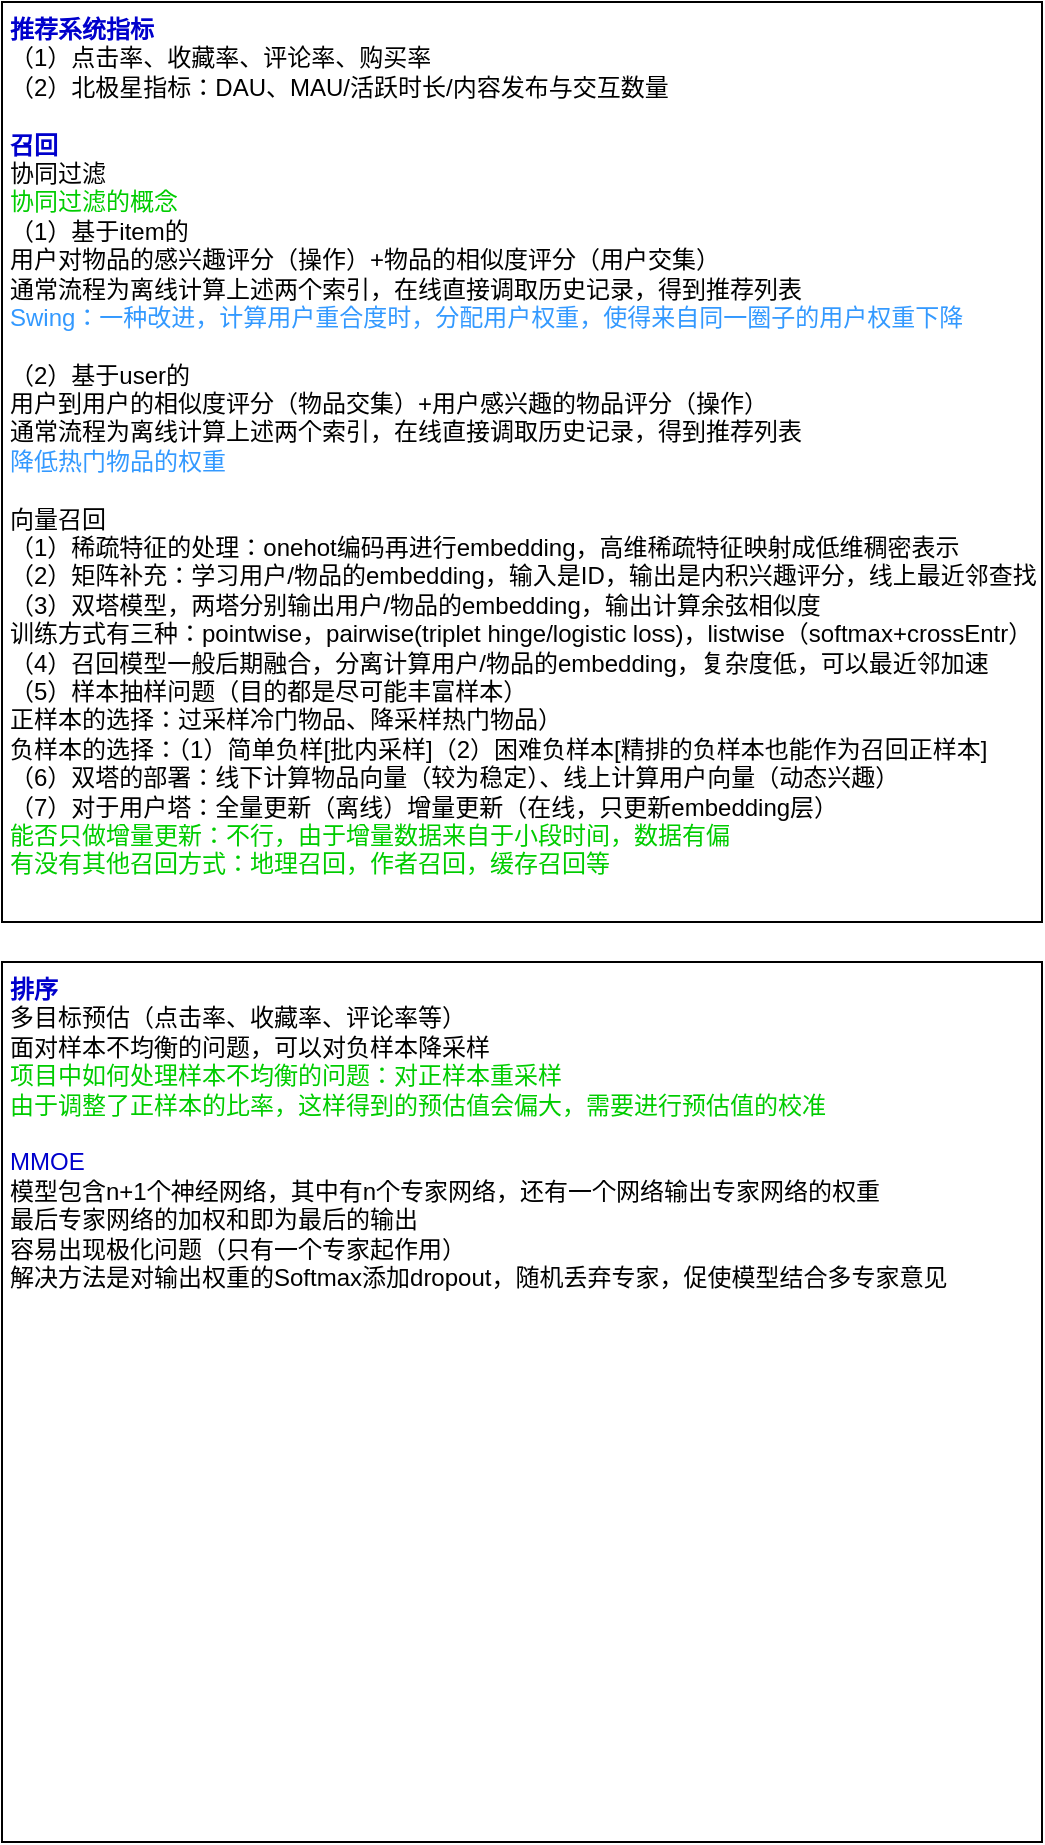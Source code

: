 <mxfile version="24.7.8">
  <diagram name="第 1 页" id="AiaPfwQ8ZB_q4ICawF4f">
    <mxGraphModel dx="1192" dy="433" grid="1" gridSize="10" guides="1" tooltips="1" connect="1" arrows="1" fold="1" page="0" pageScale="1" pageWidth="827" pageHeight="1169" math="0" shadow="0">
      <root>
        <mxCell id="0" />
        <mxCell id="1" parent="0" />
        <mxCell id="HHJjZqQia4V-BNCQ1dfP-1" value="&lt;font color=&quot;#0000cc&quot;&gt;&lt;b&gt;推荐系统指标&lt;/b&gt;&lt;/font&gt;&lt;div&gt;（1）点击率、收藏率、评论率、购买率&lt;/div&gt;&lt;div&gt;（2）北极星指标：DAU、MAU/活跃时长/内容发布与交互数量&lt;/div&gt;&lt;div&gt;&lt;br&gt;&lt;/div&gt;&lt;div&gt;&lt;font color=&quot;#0000cc&quot;&gt;&lt;b&gt;召回&lt;/b&gt;&lt;/font&gt;&lt;/div&gt;&lt;div&gt;协同过滤&lt;/div&gt;&lt;div&gt;&lt;font color=&quot;#00cc00&quot;&gt;协同过滤的概念&lt;/font&gt;&lt;/div&gt;&lt;div&gt;（1）基于item的&lt;/div&gt;&lt;div&gt;用户对物品的感兴趣评分（操作）+物品的相似度评分（用户交集）&lt;/div&gt;&lt;div&gt;通常流程为离线计算上述两个索引，在线直接调取历史记录，得到推荐列表&lt;/div&gt;&lt;div&gt;&lt;font color=&quot;#3399ff&quot;&gt;Swing：一种改进，计算用户重合度时，分配用户权重，使得来自同一圈子的用户权重下降&lt;/font&gt;&lt;/div&gt;&lt;div&gt;&lt;br&gt;&lt;/div&gt;&lt;div&gt;（2）基于user的&lt;/div&gt;&lt;div&gt;用户到用户的相似度评分（物品交集）+用户感兴趣的物品评分（操作）&lt;/div&gt;&lt;div&gt;通常流程为离线计算上述两个索引，在线直接调取历史记录，得到推荐列表&lt;br&gt;&lt;/div&gt;&lt;div&gt;&lt;font color=&quot;#3399ff&quot;&gt;降低热门物品的权重&lt;/font&gt;&lt;/div&gt;&lt;div&gt;&lt;br&gt;&lt;/div&gt;&lt;div&gt;向量召回&lt;/div&gt;&lt;div&gt;（1）稀疏特征的处理：onehot编码再进行embedding，高维稀疏特征映射成低维稠密表示&lt;/div&gt;&lt;div&gt;（2）矩阵补充：学习用户/物品的embedding，输入是ID，输出是内积兴趣评分，线上最近邻查找&lt;/div&gt;&lt;div&gt;（3）双塔模型，两塔分别输出用户/物品的embedding，输出计算余弦相似度&lt;/div&gt;&lt;div&gt;训练方式有三种：pointwise，pairwise(triplet hinge/logistic loss)，listwise（softmax+crossEntr）&lt;/div&gt;&lt;div&gt;（4）召回模型一般后期融合，分离计算用户/物品的embedding，复杂度低，可以最近邻加速&lt;/div&gt;&lt;div&gt;（5）样本抽样问题（目的都是尽可能丰富样本）&lt;/div&gt;&lt;div&gt;正样本的选择：过采样冷门物品、降采样热门物品）&lt;/div&gt;&lt;div&gt;负样本的选择：&lt;span style=&quot;background-color: initial;&quot;&gt;（1）简单负样[批内采样]（2）困难负样本[精排的负样本也能作为召回正样本]&lt;/span&gt;&lt;/div&gt;&lt;div&gt;&lt;span style=&quot;background-color: initial;&quot;&gt;（6）双塔的部署：线下计算物品向量（较为稳定）、线上计算用户向量（动态兴趣）&lt;/span&gt;&lt;/div&gt;&lt;div&gt;&lt;span style=&quot;background-color: initial;&quot;&gt;（7）对于用户塔：全量更新（离线）增量更新（在线，只更新embedding层）&lt;/span&gt;&lt;/div&gt;&lt;div&gt;&lt;span style=&quot;background-color: initial;&quot;&gt;&lt;font color=&quot;#00cc00&quot;&gt;能否只做增量更新：不行，由于增量数据来自于小段时间，数据有偏&lt;/font&gt;&lt;/span&gt;&lt;/div&gt;&lt;div&gt;&lt;span style=&quot;background-color: initial;&quot;&gt;&lt;font color=&quot;#00cc00&quot;&gt;有没有其他召回方式：地理召回，作者召回，缓存召回等&lt;/font&gt;&lt;/span&gt;&lt;/div&gt;&lt;div&gt;&lt;span style=&quot;background-color: initial;&quot;&gt;&lt;font color=&quot;#00cc00&quot;&gt;&lt;br&gt;&lt;/font&gt;&lt;/span&gt;&lt;/div&gt;&lt;div&gt;&lt;span style=&quot;background-color: initial;&quot;&gt;&lt;font color=&quot;#ff3333&quot;&gt;&lt;br&gt;&lt;/font&gt;&lt;/span&gt;&lt;/div&gt;&lt;div&gt;&lt;span style=&quot;background-color: initial;&quot;&gt;&lt;br&gt;&lt;/span&gt;&lt;/div&gt;&lt;div&gt;&lt;br&gt;&lt;/div&gt;" style="rounded=0;whiteSpace=wrap;html=1;align=left;verticalAlign=top;spacingLeft=2;" vertex="1" parent="1">
          <mxGeometry x="-210" y="120" width="520" height="460" as="geometry" />
        </mxCell>
        <mxCell id="HHJjZqQia4V-BNCQ1dfP-2" value="&lt;div&gt;&lt;font color=&quot;#0000cc&quot;&gt;&lt;b&gt;排序&lt;/b&gt;&lt;/font&gt;&lt;/div&gt;&lt;div&gt;多目标预估（点击率、收藏率、评论率等）&lt;/div&gt;&lt;div&gt;面对样本不均衡的问题，可以对负样本降采样&lt;/div&gt;&lt;div&gt;&lt;font color=&quot;#00cc00&quot;&gt;项目中如何处理样本不均衡的问题：对正样本重采样&lt;/font&gt;&lt;/div&gt;&lt;div&gt;&lt;font color=&quot;#00cc00&quot;&gt;由于调整了正样本的比率，这样得到的预估值会偏大，需要进行预估值的校准&lt;/font&gt;&lt;/div&gt;&lt;div&gt;&lt;br&gt;&lt;/div&gt;&lt;div&gt;&lt;font color=&quot;#0000cc&quot;&gt;MMOE&lt;/font&gt;&lt;/div&gt;&lt;div&gt;模型包含n+1个神经网络，其中有n个专家网络，还有一个网络输出专家网络的权重&lt;/div&gt;&lt;div&gt;最后专家网络的加权和即为最后的输出&lt;/div&gt;&lt;div&gt;容易出现极化问题（只有一个专家起作用）&lt;/div&gt;&lt;div&gt;解决方法是对输出权重的Softmax添加dropout，随机丢弃专家，促使模型结合多专家意见&lt;/div&gt;&lt;div&gt;&lt;br&gt;&lt;/div&gt;" style="rounded=0;whiteSpace=wrap;html=1;align=left;verticalAlign=top;spacingLeft=2;" vertex="1" parent="1">
          <mxGeometry x="-210" y="600" width="520" height="440" as="geometry" />
        </mxCell>
      </root>
    </mxGraphModel>
  </diagram>
</mxfile>
